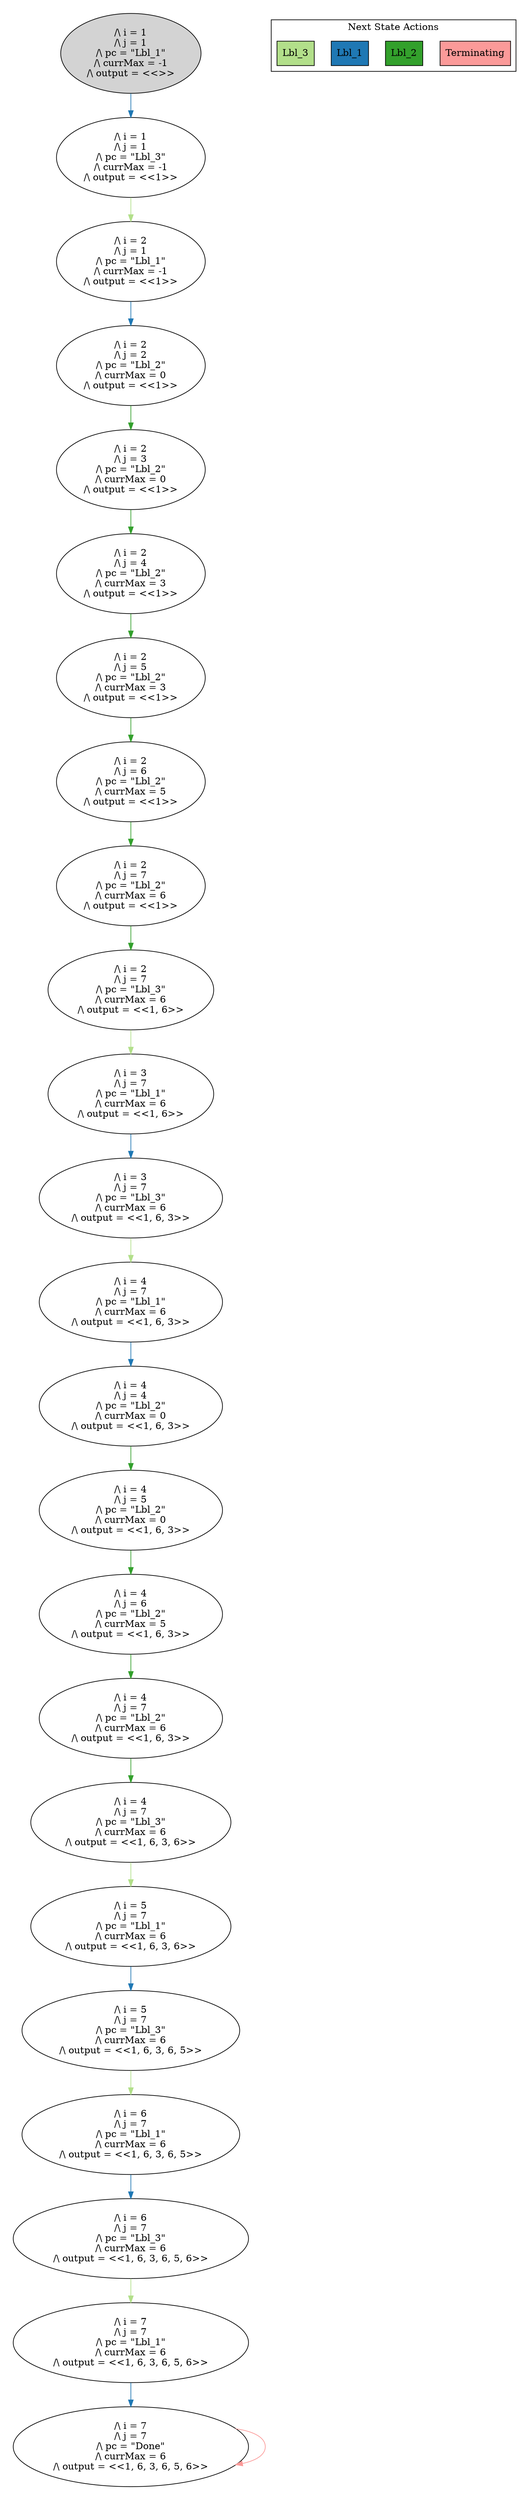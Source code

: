 strict digraph DiskGraph {
edge [colorscheme="paired12"]
nodesep=0.35;
subgraph cluster_graph {
color="white";
102294794703049879 [label="/\\ i = 1\n/\\ j = 1\n/\\ pc = \"Lbl_1\"\n/\\ currMax = -1\n/\\ output = <<>>",style = filled]
102294794703049879 -> 1092241838866419402 [label="",color="2",fontcolor="2"];
1092241838866419402 [label="/\\ i = 1\n/\\ j = 1\n/\\ pc = \"Lbl_3\"\n/\\ currMax = -1\n/\\ output = <<1>>"];
1092241838866419402 -> -7475440733347030091 [label="",color="3",fontcolor="3"];
-7475440733347030091 [label="/\\ i = 2\n/\\ j = 1\n/\\ pc = \"Lbl_1\"\n/\\ currMax = -1\n/\\ output = <<1>>"];
-7475440733347030091 -> -5314637447329794530 [label="",color="2",fontcolor="2"];
-5314637447329794530 [label="/\\ i = 2\n/\\ j = 2\n/\\ pc = \"Lbl_2\"\n/\\ currMax = 0\n/\\ output = <<1>>"];
-5314637447329794530 -> -7458855120328373183 [label="",color="4",fontcolor="4"];
-7458855120328373183 [label="/\\ i = 2\n/\\ j = 3\n/\\ pc = \"Lbl_2\"\n/\\ currMax = 0\n/\\ output = <<1>>"];
-7458855120328373183 -> 152104578599004602 [label="",color="4",fontcolor="4"];
152104578599004602 [label="/\\ i = 2\n/\\ j = 4\n/\\ pc = \"Lbl_2\"\n/\\ currMax = 3\n/\\ output = <<1>>"];
152104578599004602 -> 3197043233096520677 [label="",color="4",fontcolor="4"];
3197043233096520677 [label="/\\ i = 2\n/\\ j = 5\n/\\ pc = \"Lbl_2\"\n/\\ currMax = 3\n/\\ output = <<1>>"];
3197043233096520677 -> -160369798888859192 [label="",color="4",fontcolor="4"];
-160369798888859192 [label="/\\ i = 2\n/\\ j = 6\n/\\ pc = \"Lbl_2\"\n/\\ currMax = 5\n/\\ output = <<1>>"];
-160369798888859192 -> -9067063394870648335 [label="",color="4",fontcolor="4"];
-9067063394870648335 [label="/\\ i = 2\n/\\ j = 7\n/\\ pc = \"Lbl_2\"\n/\\ currMax = 6\n/\\ output = <<1>>"];
-9067063394870648335 -> 1632879410450487866 [label="",color="4",fontcolor="4"];
1632879410450487866 [label="/\\ i = 2\n/\\ j = 7\n/\\ pc = \"Lbl_3\"\n/\\ currMax = 6\n/\\ output = <<1, 6>>"];
1632879410450487866 -> 2324303807078624352 [label="",color="3",fontcolor="3"];
2324303807078624352 [label="/\\ i = 3\n/\\ j = 7\n/\\ pc = \"Lbl_1\"\n/\\ currMax = 6\n/\\ output = <<1, 6>>"];
2324303807078624352 -> 4249775424141976221 [label="",color="2",fontcolor="2"];
4249775424141976221 [label="/\\ i = 3\n/\\ j = 7\n/\\ pc = \"Lbl_3\"\n/\\ currMax = 6\n/\\ output = <<1, 6, 3>>"];
4249775424141976221 -> 4378008424011052226 [label="",color="3",fontcolor="3"];
4378008424011052226 [label="/\\ i = 4\n/\\ j = 7\n/\\ pc = \"Lbl_1\"\n/\\ currMax = 6\n/\\ output = <<1, 6, 3>>"];
4378008424011052226 -> -6595720949404593246 [label="",color="2",fontcolor="2"];
-6595720949404593246 [label="/\\ i = 4\n/\\ j = 4\n/\\ pc = \"Lbl_2\"\n/\\ currMax = 0\n/\\ output = <<1, 6, 3>>"];
-6595720949404593246 -> -4502635768516190642 [label="",color="4",fontcolor="4"];
-4502635768516190642 [label="/\\ i = 4\n/\\ j = 5\n/\\ pc = \"Lbl_2\"\n/\\ currMax = 0\n/\\ output = <<1, 6, 3>>"];
-4502635768516190642 -> 4001851946027061069 [label="",color="4",fontcolor="4"];
4001851946027061069 [label="/\\ i = 4\n/\\ j = 6\n/\\ pc = \"Lbl_2\"\n/\\ currMax = 5\n/\\ output = <<1, 6, 3>>"];
4001851946027061069 -> -3209779622977148151 [label="",color="4",fontcolor="4"];
-3209779622977148151 [label="/\\ i = 4\n/\\ j = 7\n/\\ pc = \"Lbl_2\"\n/\\ currMax = 6\n/\\ output = <<1, 6, 3>>"];
-3209779622977148151 -> -1002623405922592441 [label="",color="4",fontcolor="4"];
-1002623405922592441 [label="/\\ i = 4\n/\\ j = 7\n/\\ pc = \"Lbl_3\"\n/\\ currMax = 6\n/\\ output = <<1, 6, 3, 6>>"];
-1002623405922592441 -> -6531324440970896244 [label="",color="3",fontcolor="3"];
-6531324440970896244 [label="/\\ i = 5\n/\\ j = 7\n/\\ pc = \"Lbl_1\"\n/\\ currMax = 6\n/\\ output = <<1, 6, 3, 6>>"];
-6531324440970896244 -> -6507736586461807697 [label="",color="2",fontcolor="2"];
-6507736586461807697 [label="/\\ i = 5\n/\\ j = 7\n/\\ pc = \"Lbl_3\"\n/\\ currMax = 6\n/\\ output = <<1, 6, 3, 6, 5>>"];
-6507736586461807697 -> -1339125591930101298 [label="",color="3",fontcolor="3"];
-1339125591930101298 [label="/\\ i = 6\n/\\ j = 7\n/\\ pc = \"Lbl_1\"\n/\\ currMax = 6\n/\\ output = <<1, 6, 3, 6, 5>>"];
-1339125591930101298 -> 1913101784290214921 [label="",color="2",fontcolor="2"];
1913101784290214921 [label="/\\ i = 6\n/\\ j = 7\n/\\ pc = \"Lbl_3\"\n/\\ currMax = 6\n/\\ output = <<1, 6, 3, 6, 5, 6>>"];
1913101784290214921 -> -4938820289554532848 [label="",color="3",fontcolor="3"];
-4938820289554532848 [label="/\\ i = 7\n/\\ j = 7\n/\\ pc = \"Lbl_1\"\n/\\ currMax = 6\n/\\ output = <<1, 6, 3, 6, 5, 6>>"];
-4938820289554532848 -> 7570600253765970013 [label="",color="2",fontcolor="2"];
7570600253765970013 [label="/\\ i = 7\n/\\ j = 7\n/\\ pc = \"Done\"\n/\\ currMax = 6\n/\\ output = <<1, 6, 3, 6, 5, 6>>"];
7570600253765970013 -> 7570600253765970013 [label="",color="5",fontcolor="5"];
{rank = same; 102294794703049879;}
{rank = same; 1092241838866419402;}
{rank = same; -7475440733347030091;}
{rank = same; -5314637447329794530;}
{rank = same; -7458855120328373183;}
{rank = same; 152104578599004602;}
{rank = same; 3197043233096520677;}
{rank = same; -160369798888859192;}
{rank = same; -9067063394870648335;}
{rank = same; 1632879410450487866;}
{rank = same; 2324303807078624352;}
{rank = same; 4249775424141976221;}
{rank = same; 4378008424011052226;}
{rank = same; -6595720949404593246;}
{rank = same; -4502635768516190642;}
{rank = same; 4001851946027061069;}
{rank = same; -3209779622977148151;}
{rank = same; -1002623405922592441;}
{rank = same; -6531324440970896244;}
{rank = same; -6507736586461807697;}
{rank = same; -1339125591930101298;}
{rank = same; 1913101784290214921;}
{rank = same; -4938820289554532848;}
{rank = same; 7570600253765970013;}
}
subgraph cluster_legend {graph[style=bold];label = "Next State Actions" style="solid"
node [ labeljust="l",colorscheme="paired12",style=filled,shape=record ]
Terminating [label="Terminating",fillcolor=5]
Lbl_2 [label="Lbl_2",fillcolor=4]
Lbl_1 [label="Lbl_1",fillcolor=2]
Lbl_3 [label="Lbl_3",fillcolor=3]
}}
